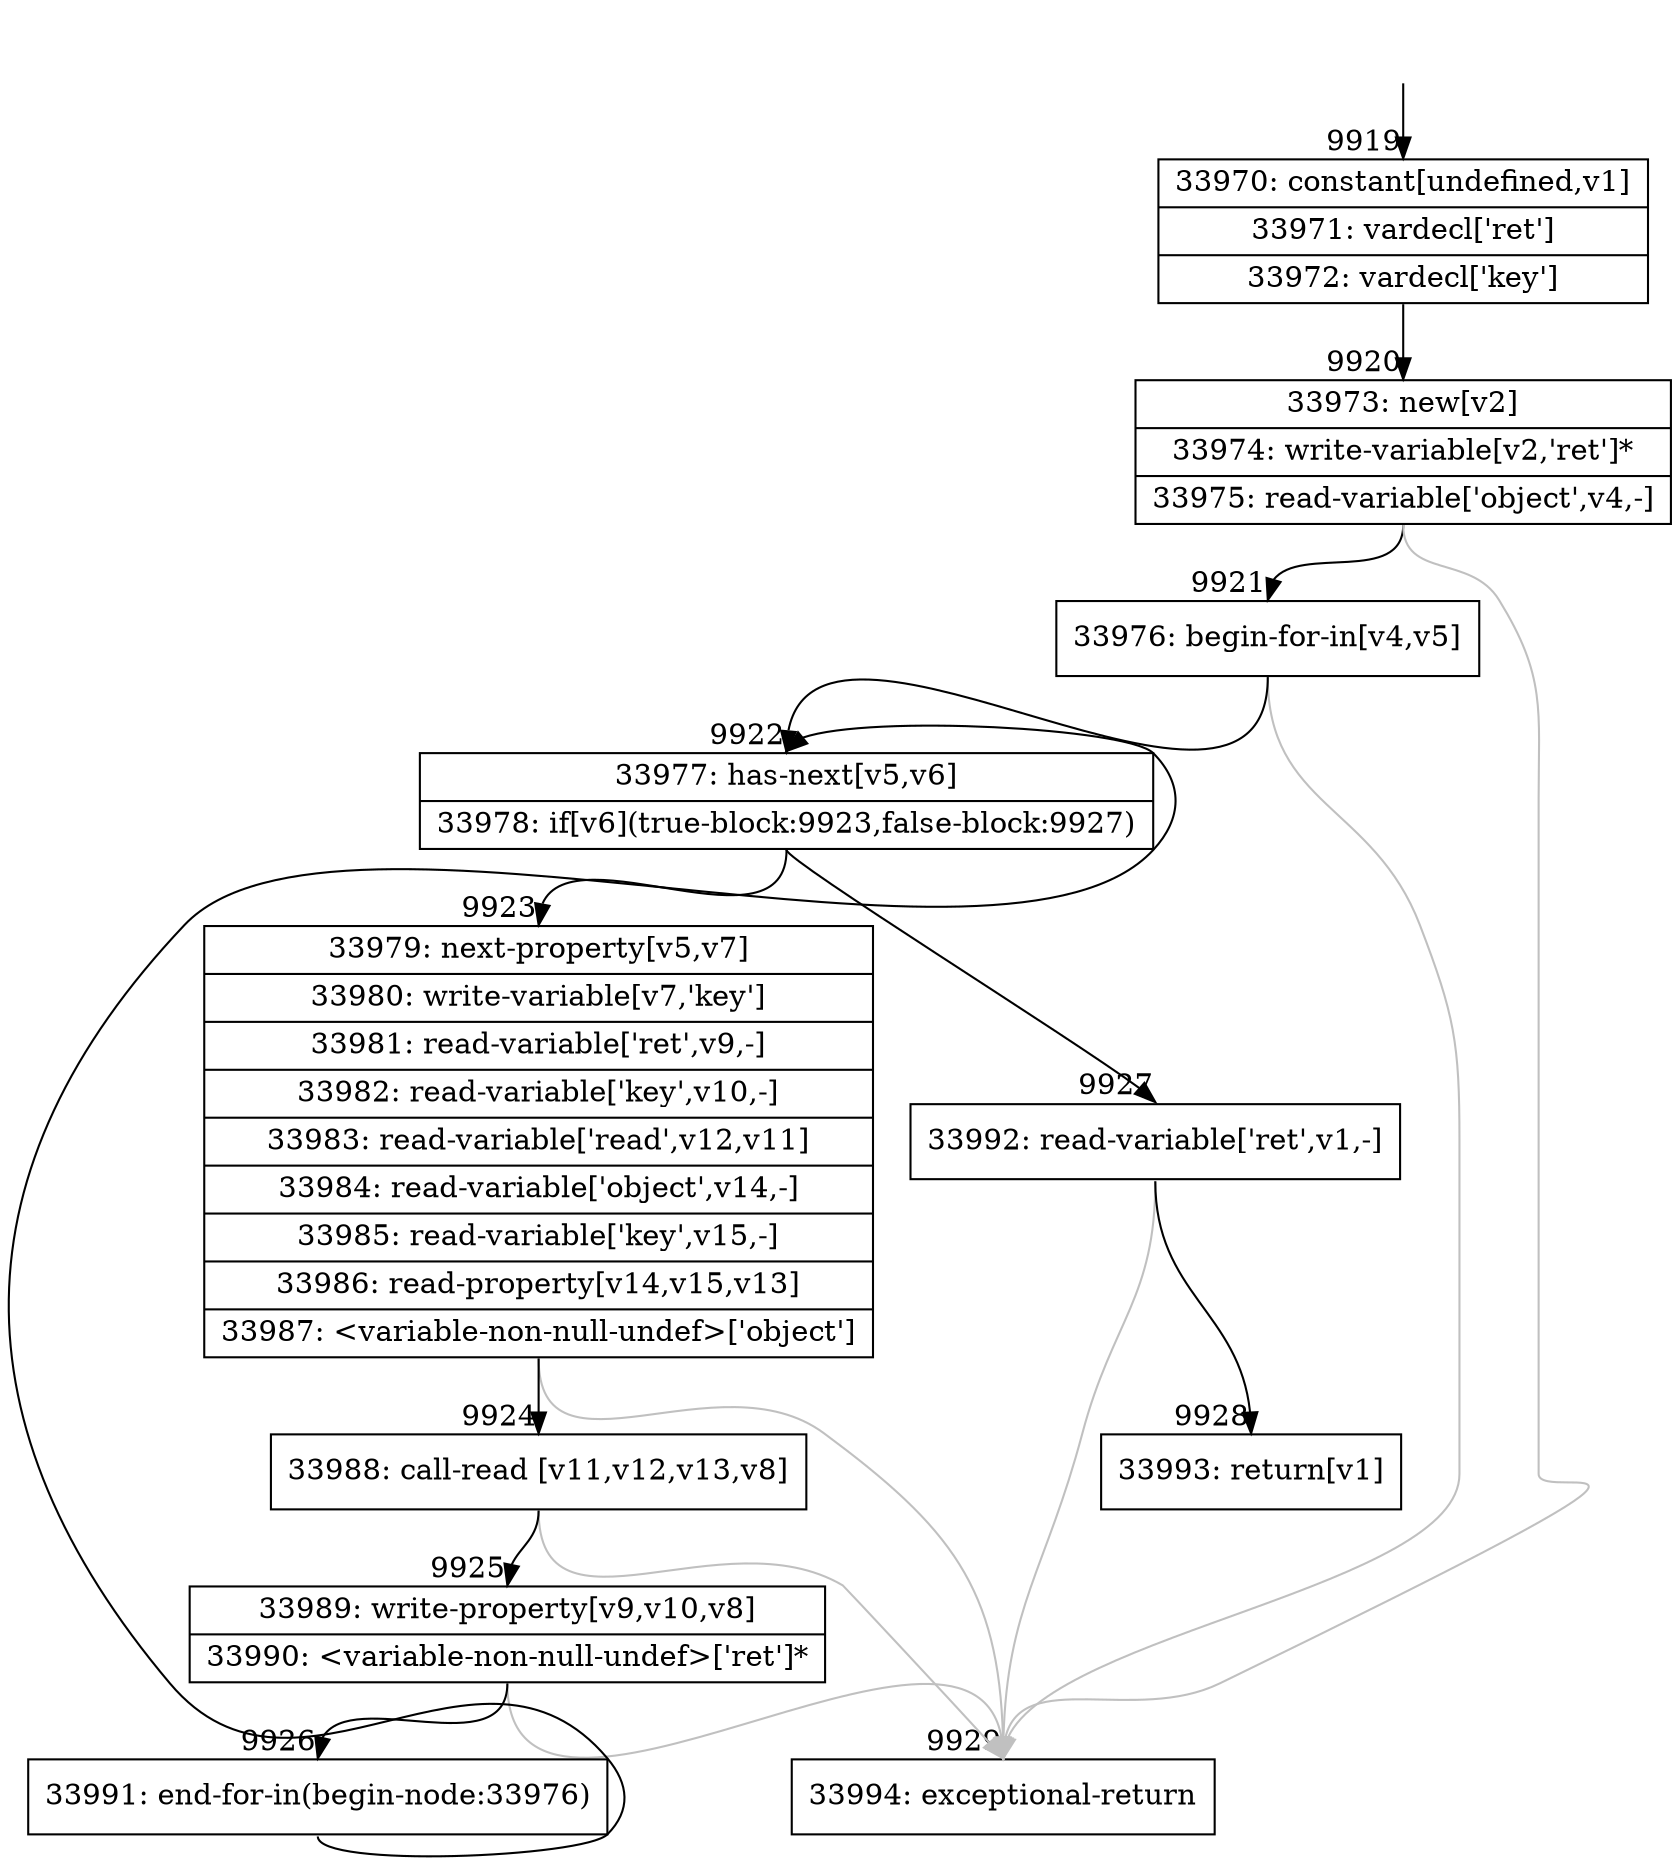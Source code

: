 digraph {
rankdir="TD"
BB_entry850[shape=none,label=""];
BB_entry850 -> BB9919 [tailport=s, headport=n, headlabel="    9919"]
BB9919 [shape=record label="{33970: constant[undefined,v1]|33971: vardecl['ret']|33972: vardecl['key']}" ] 
BB9919 -> BB9920 [tailport=s, headport=n, headlabel="      9920"]
BB9920 [shape=record label="{33973: new[v2]|33974: write-variable[v2,'ret']*|33975: read-variable['object',v4,-]}" ] 
BB9920 -> BB9921 [tailport=s, headport=n, headlabel="      9921"]
BB9920 -> BB9929 [tailport=s, headport=n, color=gray, headlabel="      9929"]
BB9921 [shape=record label="{33976: begin-for-in[v4,v5]}" ] 
BB9921 -> BB9922 [tailport=s, headport=n, headlabel="      9922"]
BB9921 -> BB9929 [tailport=s, headport=n, color=gray]
BB9922 [shape=record label="{33977: has-next[v5,v6]|33978: if[v6](true-block:9923,false-block:9927)}" ] 
BB9922 -> BB9923 [tailport=s, headport=n, headlabel="      9923"]
BB9922 -> BB9927 [tailport=s, headport=n, headlabel="      9927"]
BB9923 [shape=record label="{33979: next-property[v5,v7]|33980: write-variable[v7,'key']|33981: read-variable['ret',v9,-]|33982: read-variable['key',v10,-]|33983: read-variable['read',v12,v11]|33984: read-variable['object',v14,-]|33985: read-variable['key',v15,-]|33986: read-property[v14,v15,v13]|33987: \<variable-non-null-undef\>['object']}" ] 
BB9923 -> BB9924 [tailport=s, headport=n, headlabel="      9924"]
BB9923 -> BB9929 [tailport=s, headport=n, color=gray]
BB9924 [shape=record label="{33988: call-read [v11,v12,v13,v8]}" ] 
BB9924 -> BB9925 [tailport=s, headport=n, headlabel="      9925"]
BB9924 -> BB9929 [tailport=s, headport=n, color=gray]
BB9925 [shape=record label="{33989: write-property[v9,v10,v8]|33990: \<variable-non-null-undef\>['ret']*}" ] 
BB9925 -> BB9926 [tailport=s, headport=n, headlabel="      9926"]
BB9925 -> BB9929 [tailport=s, headport=n, color=gray]
BB9926 [shape=record label="{33991: end-for-in(begin-node:33976)}" ] 
BB9926 -> BB9922 [tailport=s, headport=n]
BB9927 [shape=record label="{33992: read-variable['ret',v1,-]}" ] 
BB9927 -> BB9928 [tailport=s, headport=n, headlabel="      9928"]
BB9927 -> BB9929 [tailport=s, headport=n, color=gray]
BB9928 [shape=record label="{33993: return[v1]}" ] 
BB9929 [shape=record label="{33994: exceptional-return}" ] 
//#$~ 17746
}

